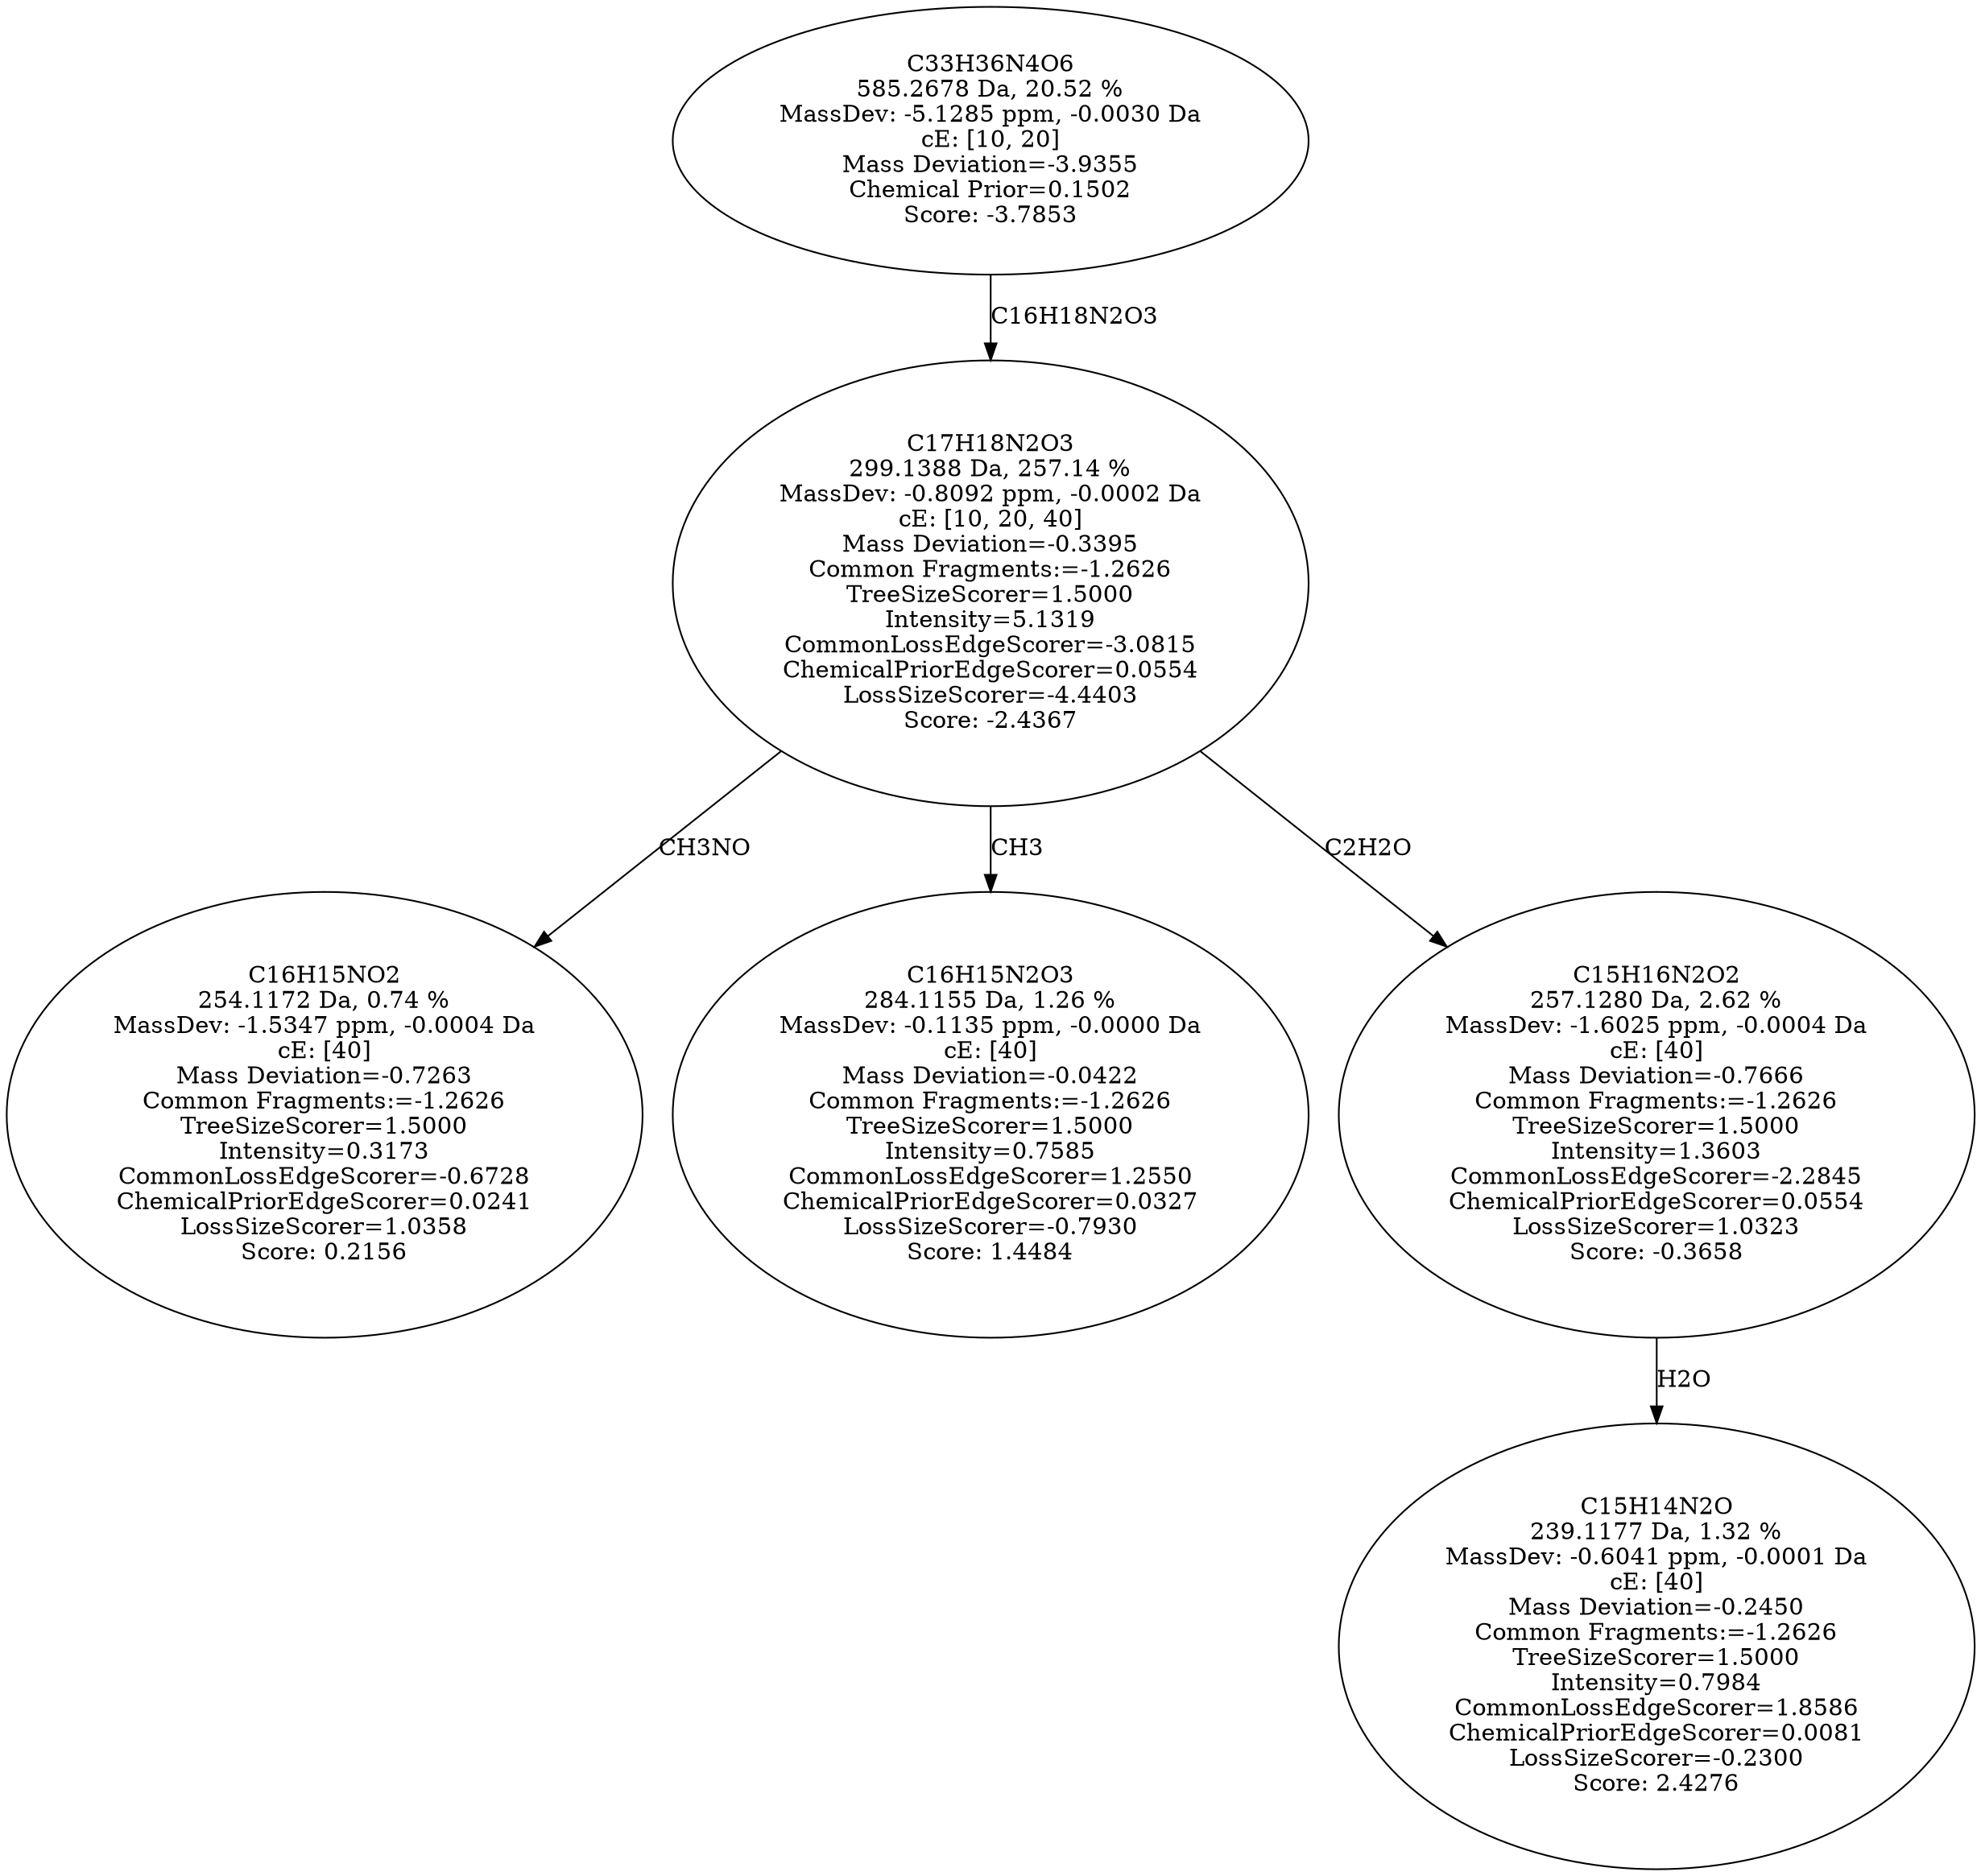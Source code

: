 strict digraph {
v1 [label="C16H15NO2\n254.1172 Da, 0.74 %\nMassDev: -1.5347 ppm, -0.0004 Da\ncE: [40]\nMass Deviation=-0.7263\nCommon Fragments:=-1.2626\nTreeSizeScorer=1.5000\nIntensity=0.3173\nCommonLossEdgeScorer=-0.6728\nChemicalPriorEdgeScorer=0.0241\nLossSizeScorer=1.0358\nScore: 0.2156"];
v2 [label="C16H15N2O3\n284.1155 Da, 1.26 %\nMassDev: -0.1135 ppm, -0.0000 Da\ncE: [40]\nMass Deviation=-0.0422\nCommon Fragments:=-1.2626\nTreeSizeScorer=1.5000\nIntensity=0.7585\nCommonLossEdgeScorer=1.2550\nChemicalPriorEdgeScorer=0.0327\nLossSizeScorer=-0.7930\nScore: 1.4484"];
v3 [label="C15H14N2O\n239.1177 Da, 1.32 %\nMassDev: -0.6041 ppm, -0.0001 Da\ncE: [40]\nMass Deviation=-0.2450\nCommon Fragments:=-1.2626\nTreeSizeScorer=1.5000\nIntensity=0.7984\nCommonLossEdgeScorer=1.8586\nChemicalPriorEdgeScorer=0.0081\nLossSizeScorer=-0.2300\nScore: 2.4276"];
v4 [label="C15H16N2O2\n257.1280 Da, 2.62 %\nMassDev: -1.6025 ppm, -0.0004 Da\ncE: [40]\nMass Deviation=-0.7666\nCommon Fragments:=-1.2626\nTreeSizeScorer=1.5000\nIntensity=1.3603\nCommonLossEdgeScorer=-2.2845\nChemicalPriorEdgeScorer=0.0554\nLossSizeScorer=1.0323\nScore: -0.3658"];
v5 [label="C17H18N2O3\n299.1388 Da, 257.14 %\nMassDev: -0.8092 ppm, -0.0002 Da\ncE: [10, 20, 40]\nMass Deviation=-0.3395\nCommon Fragments:=-1.2626\nTreeSizeScorer=1.5000\nIntensity=5.1319\nCommonLossEdgeScorer=-3.0815\nChemicalPriorEdgeScorer=0.0554\nLossSizeScorer=-4.4403\nScore: -2.4367"];
v6 [label="C33H36N4O6\n585.2678 Da, 20.52 %\nMassDev: -5.1285 ppm, -0.0030 Da\ncE: [10, 20]\nMass Deviation=-3.9355\nChemical Prior=0.1502\nScore: -3.7853"];
v5 -> v1 [label="CH3NO"];
v5 -> v2 [label="CH3"];
v4 -> v3 [label="H2O"];
v5 -> v4 [label="C2H2O"];
v6 -> v5 [label="C16H18N2O3"];
}